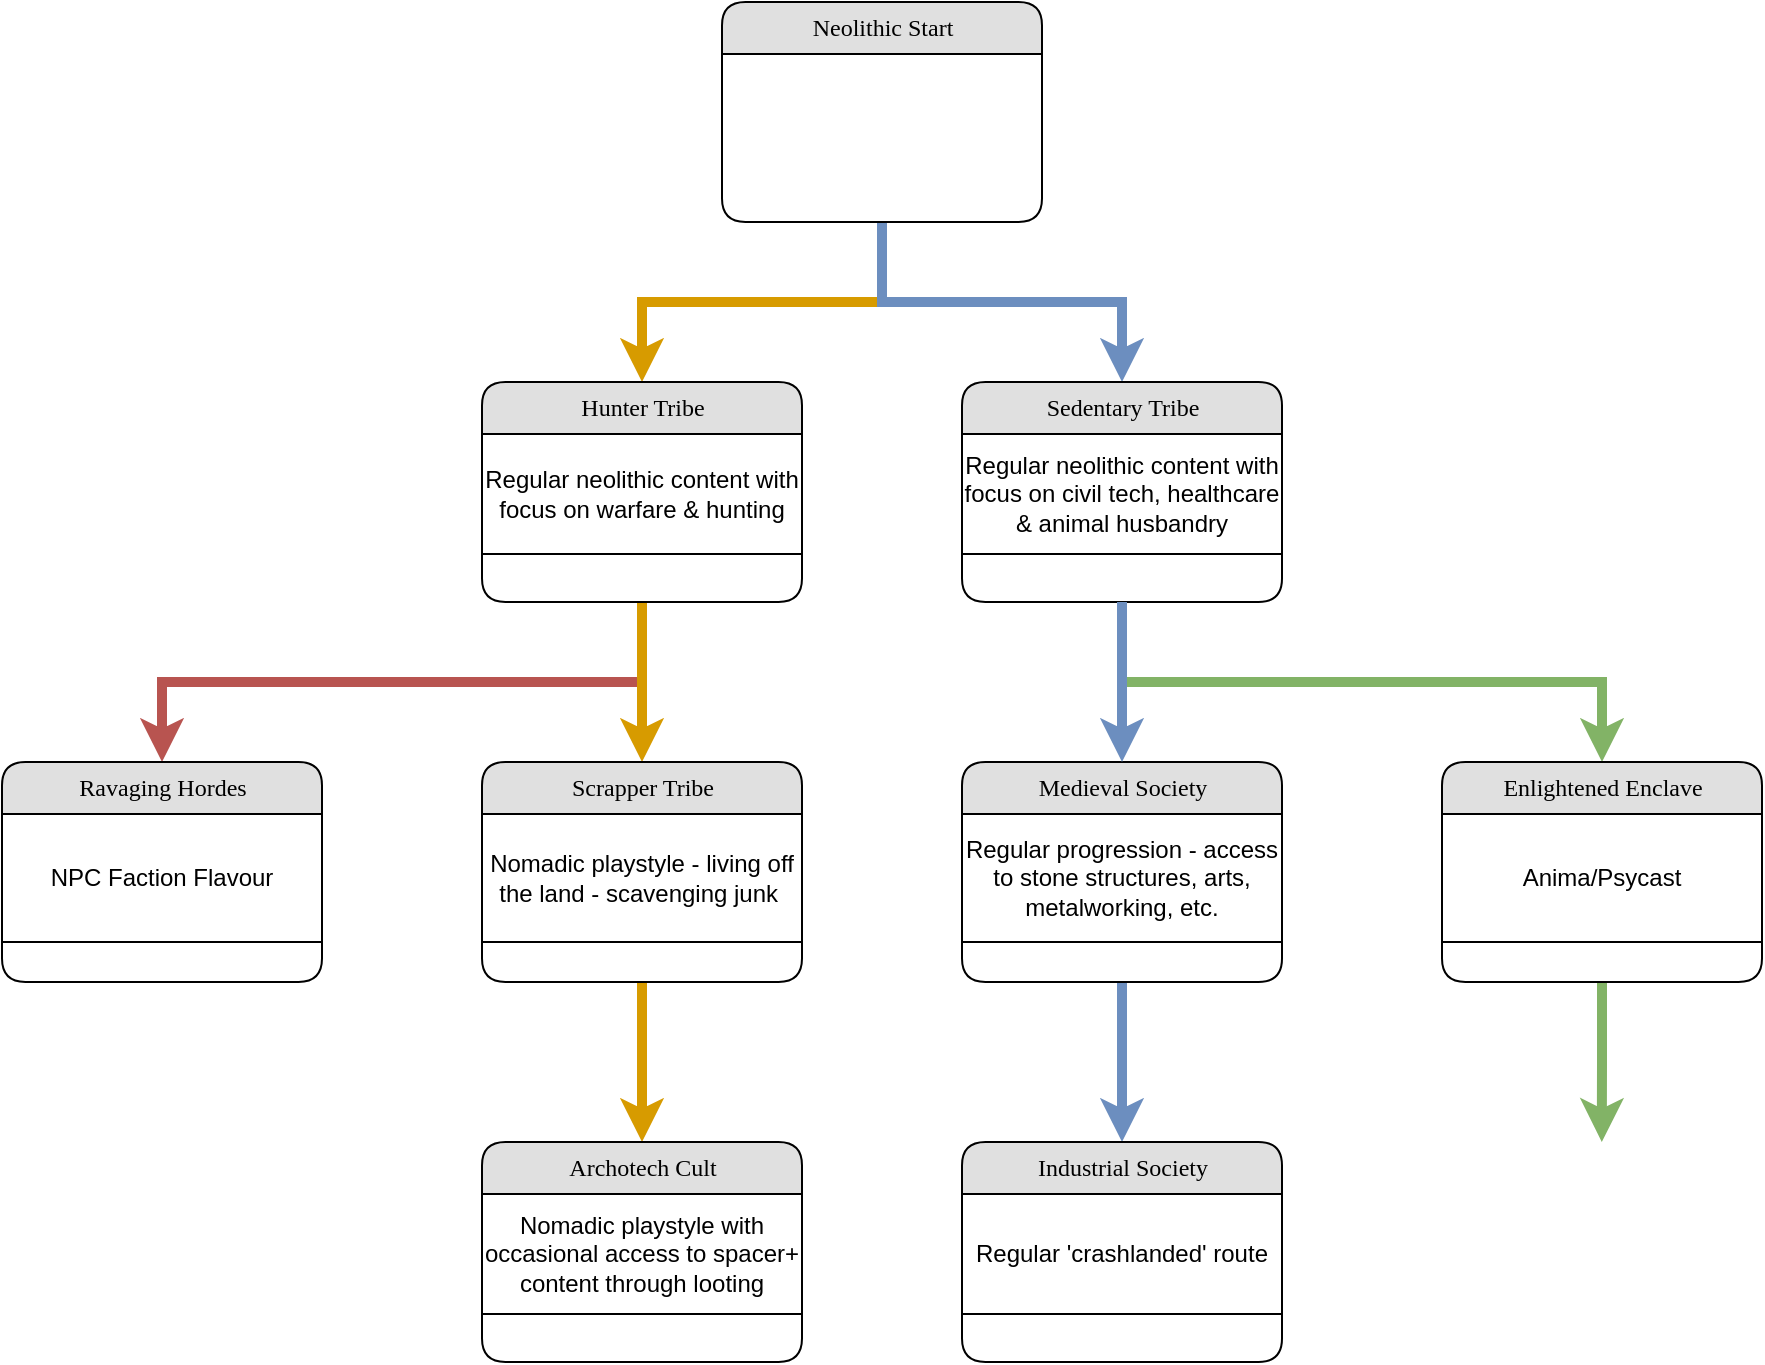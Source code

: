 <mxfile version="24.7.7">
  <diagram name="Page-1" id="b520641d-4fe3-3701-9064-5fc419738815">
    <mxGraphModel dx="2238" dy="1639" grid="1" gridSize="10" guides="1" tooltips="1" connect="1" arrows="1" fold="1" page="1" pageScale="1" pageWidth="1100" pageHeight="850" background="none" math="0" shadow="0">
      <root>
        <mxCell id="0" />
        <mxCell id="1" parent="0" />
        <mxCell id="N0wZfw24Igy4qFA5nrtg-7" style="edgeStyle=orthogonalEdgeStyle;rounded=0;orthogonalLoop=1;jettySize=auto;html=1;exitX=0.5;exitY=1;exitDx=0;exitDy=0;entryX=0.5;entryY=0;entryDx=0;entryDy=0;strokeWidth=5;fillColor=#ffe6cc;strokeColor=#d79b00;" edge="1" parent="1" source="cUS8VH8UwONtFn9sA2R1-51" target="N0wZfw24Igy4qFA5nrtg-1">
          <mxGeometry relative="1" as="geometry" />
        </mxCell>
        <mxCell id="N0wZfw24Igy4qFA5nrtg-8" style="edgeStyle=orthogonalEdgeStyle;rounded=0;orthogonalLoop=1;jettySize=auto;html=1;exitX=0.5;exitY=1;exitDx=0;exitDy=0;entryX=0.5;entryY=0;entryDx=0;entryDy=0;strokeWidth=5;fillColor=#dae8fc;strokeColor=#6c8ebf;" edge="1" parent="1" source="cUS8VH8UwONtFn9sA2R1-51" target="N0wZfw24Igy4qFA5nrtg-2">
          <mxGeometry relative="1" as="geometry" />
        </mxCell>
        <mxCell id="cUS8VH8UwONtFn9sA2R1-51" value="Neolithic Start" style="swimlane;html=1;fontStyle=0;childLayout=stackLayout;horizontal=1;startSize=26;fillColor=#e0e0e0;horizontalStack=0;resizeParent=1;resizeLast=0;collapsible=1;marginBottom=0;swimlaneFillColor=#ffffff;align=center;rounded=1;shadow=0;comic=0;labelBackgroundColor=none;strokeWidth=1;fontFamily=Verdana;fontSize=12" parent="1" vertex="1">
          <mxGeometry x="-120" y="-30" width="160" height="110" as="geometry">
            <mxRectangle x="-20" y="100" width="90" height="30" as="alternateBounds" />
          </mxGeometry>
        </mxCell>
        <mxCell id="N0wZfw24Igy4qFA5nrtg-11" style="edgeStyle=orthogonalEdgeStyle;rounded=0;orthogonalLoop=1;jettySize=auto;html=1;exitX=0.5;exitY=1;exitDx=0;exitDy=0;entryX=0.5;entryY=0;entryDx=0;entryDy=0;fillColor=#f8cecc;strokeColor=#b85450;strokeWidth=5;" edge="1" parent="1" source="N0wZfw24Igy4qFA5nrtg-1" target="N0wZfw24Igy4qFA5nrtg-4">
          <mxGeometry relative="1" as="geometry" />
        </mxCell>
        <mxCell id="N0wZfw24Igy4qFA5nrtg-12" style="edgeStyle=orthogonalEdgeStyle;rounded=0;orthogonalLoop=1;jettySize=auto;html=1;exitX=0.5;exitY=1;exitDx=0;exitDy=0;entryX=0.5;entryY=0;entryDx=0;entryDy=0;strokeWidth=5;fillColor=#ffe6cc;strokeColor=#d79b00;" edge="1" parent="1" source="N0wZfw24Igy4qFA5nrtg-1" target="N0wZfw24Igy4qFA5nrtg-3">
          <mxGeometry relative="1" as="geometry" />
        </mxCell>
        <mxCell id="N0wZfw24Igy4qFA5nrtg-1" value="Hunter Tribe" style="swimlane;html=1;fontStyle=0;childLayout=stackLayout;horizontal=1;startSize=26;fillColor=#e0e0e0;horizontalStack=0;resizeParent=1;resizeLast=0;collapsible=1;marginBottom=0;swimlaneFillColor=#ffffff;align=center;rounded=1;shadow=0;comic=0;labelBackgroundColor=none;strokeWidth=1;fontFamily=Verdana;fontSize=12" vertex="1" parent="1">
          <mxGeometry x="-240" y="160" width="160" height="110" as="geometry">
            <mxRectangle x="-20" y="100" width="90" height="30" as="alternateBounds" />
          </mxGeometry>
        </mxCell>
        <mxCell id="N0wZfw24Igy4qFA5nrtg-25" value="Regular neolithic content with focus on warfare &amp;amp; hunting" style="rounded=0;whiteSpace=wrap;html=1;" vertex="1" parent="N0wZfw24Igy4qFA5nrtg-1">
          <mxGeometry y="26" width="160" height="60" as="geometry" />
        </mxCell>
        <mxCell id="N0wZfw24Igy4qFA5nrtg-10" style="edgeStyle=orthogonalEdgeStyle;rounded=0;orthogonalLoop=1;jettySize=auto;html=1;exitX=0.5;exitY=1;exitDx=0;exitDy=0;strokeWidth=5;fillColor=#d5e8d4;strokeColor=#82b366;" edge="1" parent="1" source="N0wZfw24Igy4qFA5nrtg-2" target="N0wZfw24Igy4qFA5nrtg-6">
          <mxGeometry relative="1" as="geometry" />
        </mxCell>
        <mxCell id="N0wZfw24Igy4qFA5nrtg-2" value="Sedentary Tribe" style="swimlane;html=1;fontStyle=0;childLayout=stackLayout;horizontal=1;startSize=26;fillColor=#e0e0e0;horizontalStack=0;resizeParent=1;resizeLast=0;collapsible=1;marginBottom=0;swimlaneFillColor=#ffffff;align=center;rounded=1;shadow=0;comic=0;labelBackgroundColor=none;strokeWidth=1;fontFamily=Verdana;fontSize=12" vertex="1" parent="1">
          <mxGeometry y="160" width="160" height="110" as="geometry">
            <mxRectangle x="-20" y="100" width="90" height="30" as="alternateBounds" />
          </mxGeometry>
        </mxCell>
        <mxCell id="N0wZfw24Igy4qFA5nrtg-26" value="Regular neolithic content with focus on civil tech, healthcare &amp;amp; animal husbandry" style="rounded=0;whiteSpace=wrap;html=1;" vertex="1" parent="N0wZfw24Igy4qFA5nrtg-2">
          <mxGeometry y="26" width="160" height="60" as="geometry" />
        </mxCell>
        <mxCell id="N0wZfw24Igy4qFA5nrtg-14" style="edgeStyle=orthogonalEdgeStyle;rounded=0;orthogonalLoop=1;jettySize=auto;html=1;exitX=0.5;exitY=1;exitDx=0;exitDy=0;entryX=0.5;entryY=0;entryDx=0;entryDy=0;strokeWidth=5;fillColor=#ffe6cc;strokeColor=#d79b00;" edge="1" parent="1" source="N0wZfw24Igy4qFA5nrtg-3" target="N0wZfw24Igy4qFA5nrtg-13">
          <mxGeometry relative="1" as="geometry" />
        </mxCell>
        <mxCell id="N0wZfw24Igy4qFA5nrtg-3" value="Scrapper Tribe" style="swimlane;html=1;fontStyle=0;childLayout=stackLayout;horizontal=1;startSize=26;fillColor=#e0e0e0;horizontalStack=0;resizeParent=1;resizeLast=0;collapsible=1;marginBottom=0;swimlaneFillColor=#ffffff;align=center;rounded=1;shadow=0;comic=0;labelBackgroundColor=none;strokeWidth=1;fontFamily=Verdana;fontSize=12" vertex="1" parent="1">
          <mxGeometry x="-240" y="350" width="160" height="110" as="geometry">
            <mxRectangle x="-20" y="100" width="90" height="30" as="alternateBounds" />
          </mxGeometry>
        </mxCell>
        <mxCell id="N0wZfw24Igy4qFA5nrtg-23" value="Nomadic playstyle - living off the land - scavenging junk&amp;nbsp;" style="rounded=0;whiteSpace=wrap;html=1;" vertex="1" parent="N0wZfw24Igy4qFA5nrtg-3">
          <mxGeometry y="26" width="160" height="64" as="geometry" />
        </mxCell>
        <mxCell id="N0wZfw24Igy4qFA5nrtg-4" value="Ravaging Hordes" style="swimlane;html=1;fontStyle=0;childLayout=stackLayout;horizontal=1;startSize=26;fillColor=#e0e0e0;horizontalStack=0;resizeParent=1;resizeLast=0;collapsible=1;marginBottom=0;swimlaneFillColor=#ffffff;align=center;rounded=1;shadow=0;comic=0;labelBackgroundColor=none;strokeWidth=1;fontFamily=Verdana;fontSize=12" vertex="1" parent="1">
          <mxGeometry x="-480" y="350" width="160" height="110" as="geometry">
            <mxRectangle x="-20" y="100" width="90" height="30" as="alternateBounds" />
          </mxGeometry>
        </mxCell>
        <mxCell id="N0wZfw24Igy4qFA5nrtg-17" value="NPC Faction Flavour" style="rounded=0;whiteSpace=wrap;html=1;" vertex="1" parent="N0wZfw24Igy4qFA5nrtg-4">
          <mxGeometry y="26" width="160" height="64" as="geometry" />
        </mxCell>
        <mxCell id="N0wZfw24Igy4qFA5nrtg-16" style="edgeStyle=orthogonalEdgeStyle;rounded=0;orthogonalLoop=1;jettySize=auto;html=1;exitX=0.5;exitY=1;exitDx=0;exitDy=0;entryX=0.5;entryY=0;entryDx=0;entryDy=0;strokeWidth=5;fillColor=#dae8fc;strokeColor=#6c8ebf;" edge="1" parent="1" source="N0wZfw24Igy4qFA5nrtg-5" target="N0wZfw24Igy4qFA5nrtg-15">
          <mxGeometry relative="1" as="geometry" />
        </mxCell>
        <mxCell id="N0wZfw24Igy4qFA5nrtg-5" value="Medieval Society" style="swimlane;html=1;fontStyle=0;childLayout=stackLayout;horizontal=1;startSize=26;fillColor=#e0e0e0;horizontalStack=0;resizeParent=1;resizeLast=0;collapsible=1;marginBottom=0;swimlaneFillColor=#ffffff;align=center;rounded=1;shadow=0;comic=0;labelBackgroundColor=none;strokeWidth=1;fontFamily=Verdana;fontSize=12" vertex="1" parent="1">
          <mxGeometry y="350" width="160" height="110" as="geometry">
            <mxRectangle x="-20" y="100" width="90" height="30" as="alternateBounds" />
          </mxGeometry>
        </mxCell>
        <mxCell id="N0wZfw24Igy4qFA5nrtg-24" value="Regular progression - access to stone structures, arts, metalworking, etc." style="rounded=0;whiteSpace=wrap;html=1;" vertex="1" parent="N0wZfw24Igy4qFA5nrtg-5">
          <mxGeometry y="26" width="160" height="64" as="geometry" />
        </mxCell>
        <mxCell id="N0wZfw24Igy4qFA5nrtg-20" style="edgeStyle=orthogonalEdgeStyle;rounded=0;orthogonalLoop=1;jettySize=auto;html=1;exitX=0.5;exitY=1;exitDx=0;exitDy=0;strokeWidth=5;fillColor=#d5e8d4;strokeColor=#82b366;" edge="1" parent="1" source="N0wZfw24Igy4qFA5nrtg-6">
          <mxGeometry relative="1" as="geometry">
            <mxPoint x="319.895" y="540" as="targetPoint" />
          </mxGeometry>
        </mxCell>
        <mxCell id="N0wZfw24Igy4qFA5nrtg-6" value="Enlightened Enclave" style="swimlane;html=1;fontStyle=0;childLayout=stackLayout;horizontal=1;startSize=26;fillColor=#e0e0e0;horizontalStack=0;resizeParent=1;resizeLast=0;collapsible=1;marginBottom=0;swimlaneFillColor=#ffffff;align=center;rounded=1;shadow=0;comic=0;labelBackgroundColor=none;strokeWidth=1;fontFamily=Verdana;fontSize=12" vertex="1" parent="1">
          <mxGeometry x="240" y="350" width="160" height="110" as="geometry">
            <mxRectangle x="-20" y="100" width="90" height="30" as="alternateBounds" />
          </mxGeometry>
        </mxCell>
        <mxCell id="N0wZfw24Igy4qFA5nrtg-19" value="Anima/Psycast" style="rounded=0;whiteSpace=wrap;html=1;" vertex="1" parent="N0wZfw24Igy4qFA5nrtg-6">
          <mxGeometry y="26" width="160" height="64" as="geometry" />
        </mxCell>
        <mxCell id="N0wZfw24Igy4qFA5nrtg-13" value="Archotech Cult" style="swimlane;html=1;fontStyle=0;childLayout=stackLayout;horizontal=1;startSize=26;fillColor=#e0e0e0;horizontalStack=0;resizeParent=1;resizeLast=0;collapsible=1;marginBottom=0;swimlaneFillColor=#ffffff;align=center;rounded=1;shadow=0;comic=0;labelBackgroundColor=none;strokeWidth=1;fontFamily=Verdana;fontSize=12" vertex="1" parent="1">
          <mxGeometry x="-240" y="540" width="160" height="110" as="geometry">
            <mxRectangle x="-20" y="100" width="90" height="30" as="alternateBounds" />
          </mxGeometry>
        </mxCell>
        <mxCell id="N0wZfw24Igy4qFA5nrtg-29" value="Nomadic playstyle with occasional access to spacer+ content through looting" style="rounded=0;whiteSpace=wrap;html=1;" vertex="1" parent="N0wZfw24Igy4qFA5nrtg-13">
          <mxGeometry y="26" width="160" height="60" as="geometry" />
        </mxCell>
        <mxCell id="N0wZfw24Igy4qFA5nrtg-15" value="Industrial Society" style="swimlane;html=1;fontStyle=0;childLayout=stackLayout;horizontal=1;startSize=26;fillColor=#e0e0e0;horizontalStack=0;resizeParent=1;resizeLast=0;collapsible=1;marginBottom=0;swimlaneFillColor=#ffffff;align=center;rounded=1;shadow=0;comic=0;labelBackgroundColor=none;strokeWidth=1;fontFamily=Verdana;fontSize=12" vertex="1" parent="1">
          <mxGeometry y="540" width="160" height="110" as="geometry">
            <mxRectangle x="-20" y="100" width="90" height="30" as="alternateBounds" />
          </mxGeometry>
        </mxCell>
        <mxCell id="N0wZfw24Igy4qFA5nrtg-28" value="Regular &#39;crashlanded&#39; route" style="rounded=0;whiteSpace=wrap;html=1;" vertex="1" parent="N0wZfw24Igy4qFA5nrtg-15">
          <mxGeometry y="26" width="160" height="60" as="geometry" />
        </mxCell>
        <mxCell id="N0wZfw24Igy4qFA5nrtg-9" style="edgeStyle=orthogonalEdgeStyle;rounded=0;orthogonalLoop=1;jettySize=auto;html=1;exitX=0.5;exitY=1;exitDx=0;exitDy=0;entryX=0.5;entryY=0;entryDx=0;entryDy=0;strokeWidth=5;fillColor=#dae8fc;strokeColor=#6c8ebf;" edge="1" parent="1" source="N0wZfw24Igy4qFA5nrtg-2" target="N0wZfw24Igy4qFA5nrtg-5">
          <mxGeometry relative="1" as="geometry" />
        </mxCell>
      </root>
    </mxGraphModel>
  </diagram>
</mxfile>

